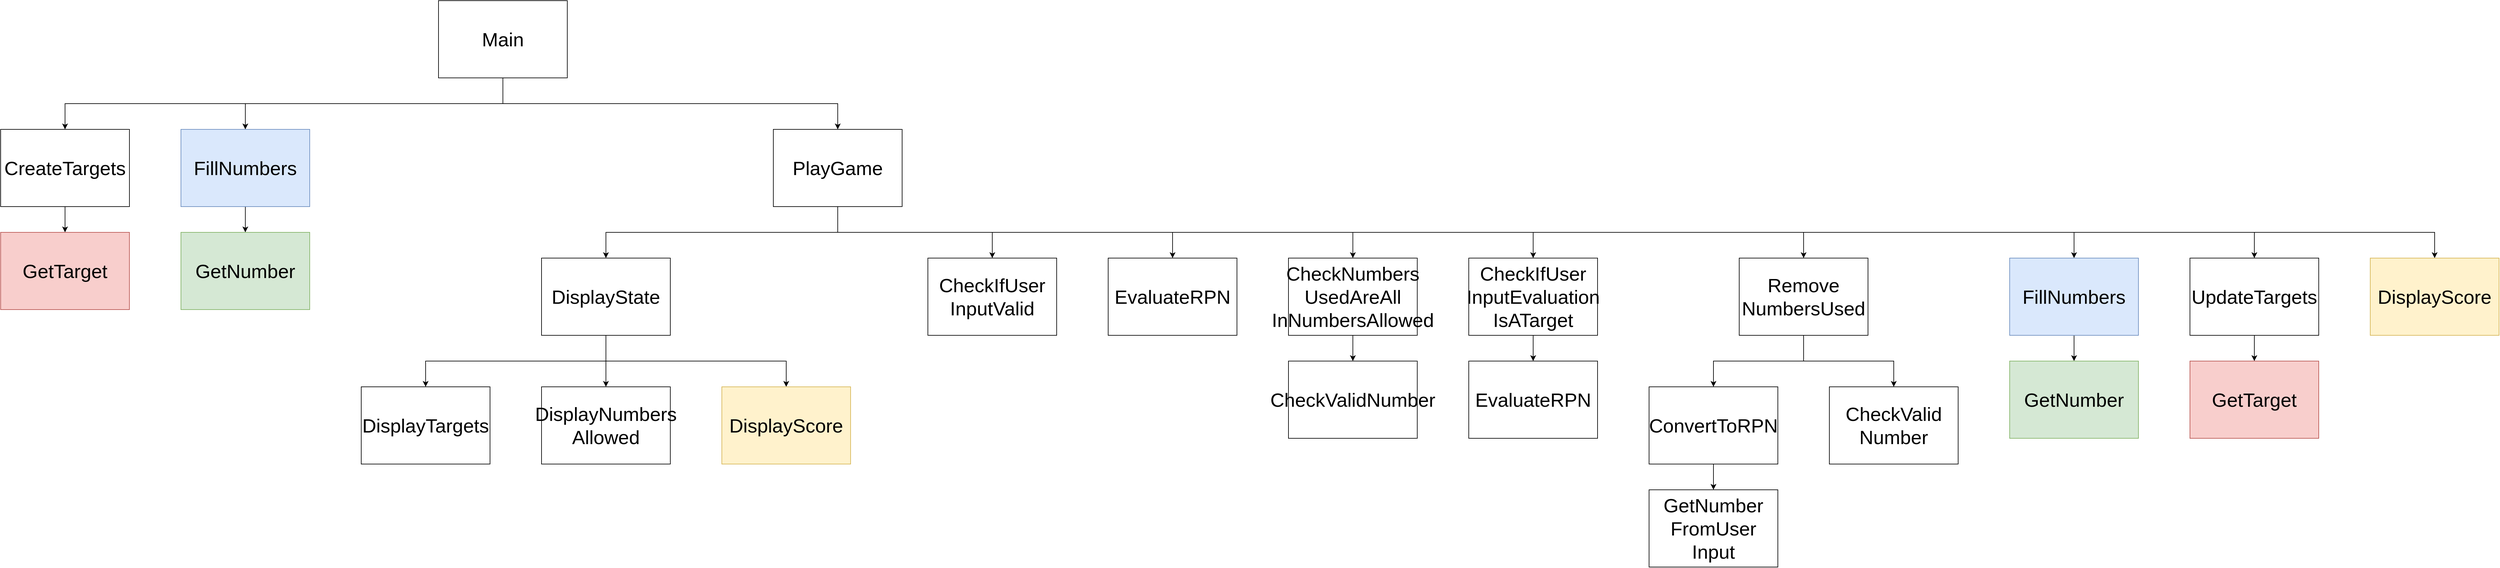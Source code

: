 <mxfile version="26.0.9">
  <diagram name="Page-1" id="VDP-v6SipQ5RF9AnJXJO">
    <mxGraphModel dx="4097" dy="3391" grid="1" gridSize="10" guides="1" tooltips="1" connect="1" arrows="1" fold="1" page="0" pageScale="1" pageWidth="850" pageHeight="1100" math="0" shadow="0">
      <root>
        <mxCell id="0" />
        <mxCell id="1" parent="0" />
        <mxCell id="C2EhszATPsO6lAKU5YwJ-6" style="edgeStyle=orthogonalEdgeStyle;rounded=0;orthogonalLoop=1;jettySize=auto;html=1;exitX=0.5;exitY=1;exitDx=0;exitDy=0;entryX=0.5;entryY=0;entryDx=0;entryDy=0;" edge="1" parent="1" source="sYI8A0zLiOURxTtGvRJm-1" target="sYI8A0zLiOURxTtGvRJm-4">
          <mxGeometry relative="1" as="geometry" />
        </mxCell>
        <mxCell id="C2EhszATPsO6lAKU5YwJ-7" style="edgeStyle=orthogonalEdgeStyle;rounded=0;orthogonalLoop=1;jettySize=auto;html=1;exitX=0.5;exitY=1;exitDx=0;exitDy=0;entryX=0.5;entryY=0;entryDx=0;entryDy=0;" edge="1" parent="1" source="sYI8A0zLiOURxTtGvRJm-1" target="sYI8A0zLiOURxTtGvRJm-2">
          <mxGeometry relative="1" as="geometry" />
        </mxCell>
        <mxCell id="C2EhszATPsO6lAKU5YwJ-8" style="edgeStyle=orthogonalEdgeStyle;rounded=0;orthogonalLoop=1;jettySize=auto;html=1;exitX=0.5;exitY=1;exitDx=0;exitDy=0;entryX=0.5;entryY=0;entryDx=0;entryDy=0;" edge="1" parent="1" source="sYI8A0zLiOURxTtGvRJm-1" target="sYI8A0zLiOURxTtGvRJm-3">
          <mxGeometry relative="1" as="geometry" />
        </mxCell>
        <mxCell id="sYI8A0zLiOURxTtGvRJm-1" value="Main" style="rounded=0;whiteSpace=wrap;html=1;fontSize=30;fixedWidth=0;resizable=1;resizeWidth=0;resizeHeight=0;imageWidth=25;imageHeight=25;" parent="1" vertex="1">
          <mxGeometry x="800" y="-640" width="200" height="120" as="geometry" />
        </mxCell>
        <mxCell id="C2EhszATPsO6lAKU5YwJ-10" style="edgeStyle=orthogonalEdgeStyle;rounded=0;orthogonalLoop=1;jettySize=auto;html=1;exitX=0.5;exitY=1;exitDx=0;exitDy=0;entryX=0.5;entryY=0;entryDx=0;entryDy=0;" edge="1" parent="1" source="sYI8A0zLiOURxTtGvRJm-2" target="sYI8A0zLiOURxTtGvRJm-5">
          <mxGeometry relative="1" as="geometry" />
        </mxCell>
        <mxCell id="sYI8A0zLiOURxTtGvRJm-2" value="CreateTargets" style="rounded=0;whiteSpace=wrap;html=1;fontSize=30;fixedWidth=0;resizable=1;resizeWidth=0;resizeHeight=0;imageWidth=25;imageHeight=25;" parent="1" vertex="1">
          <mxGeometry x="120" y="-440" width="200" height="120" as="geometry" />
        </mxCell>
        <mxCell id="C2EhszATPsO6lAKU5YwJ-9" style="edgeStyle=orthogonalEdgeStyle;rounded=0;orthogonalLoop=1;jettySize=auto;html=1;exitX=0.5;exitY=1;exitDx=0;exitDy=0;entryX=0.5;entryY=0;entryDx=0;entryDy=0;" edge="1" parent="1" source="sYI8A0zLiOURxTtGvRJm-3" target="sYI8A0zLiOURxTtGvRJm-6">
          <mxGeometry relative="1" as="geometry" />
        </mxCell>
        <mxCell id="sYI8A0zLiOURxTtGvRJm-3" value="FillNumbers" style="rounded=0;whiteSpace=wrap;html=1;fontSize=30;fillColor=#dae8fc;strokeColor=#6c8ebf;fixedWidth=0;resizable=1;resizeWidth=0;resizeHeight=0;imageWidth=25;imageHeight=25;" parent="1" vertex="1">
          <mxGeometry x="400" y="-440" width="200" height="120" as="geometry" />
        </mxCell>
        <mxCell id="C2EhszATPsO6lAKU5YwJ-11" style="edgeStyle=orthogonalEdgeStyle;rounded=0;orthogonalLoop=1;jettySize=auto;html=1;exitX=0.5;exitY=1;exitDx=0;exitDy=0;entryX=0.5;entryY=0;entryDx=0;entryDy=0;" edge="1" parent="1" source="sYI8A0zLiOURxTtGvRJm-4" target="sYI8A0zLiOURxTtGvRJm-7">
          <mxGeometry relative="1" as="geometry" />
        </mxCell>
        <mxCell id="C2EhszATPsO6lAKU5YwJ-12" style="edgeStyle=orthogonalEdgeStyle;rounded=0;orthogonalLoop=1;jettySize=auto;html=1;exitX=0.5;exitY=1;exitDx=0;exitDy=0;entryX=0.5;entryY=0;entryDx=0;entryDy=0;" edge="1" parent="1" source="sYI8A0zLiOURxTtGvRJm-4" target="sYI8A0zLiOURxTtGvRJm-12">
          <mxGeometry relative="1" as="geometry" />
        </mxCell>
        <mxCell id="C2EhszATPsO6lAKU5YwJ-13" style="edgeStyle=orthogonalEdgeStyle;rounded=0;orthogonalLoop=1;jettySize=auto;html=1;exitX=0.5;exitY=1;exitDx=0;exitDy=0;" edge="1" parent="1" source="sYI8A0zLiOURxTtGvRJm-4" target="sYI8A0zLiOURxTtGvRJm-13">
          <mxGeometry relative="1" as="geometry" />
        </mxCell>
        <mxCell id="C2EhszATPsO6lAKU5YwJ-14" style="edgeStyle=orthogonalEdgeStyle;rounded=0;orthogonalLoop=1;jettySize=auto;html=1;exitX=0.5;exitY=1;exitDx=0;exitDy=0;entryX=0.5;entryY=0;entryDx=0;entryDy=0;" edge="1" parent="1" source="sYI8A0zLiOURxTtGvRJm-4" target="wHGBHEUg4wIxtBP_qHTT-2">
          <mxGeometry relative="1" as="geometry" />
        </mxCell>
        <mxCell id="C2EhszATPsO6lAKU5YwJ-15" style="edgeStyle=orthogonalEdgeStyle;rounded=0;orthogonalLoop=1;jettySize=auto;html=1;exitX=0.5;exitY=1;exitDx=0;exitDy=0;" edge="1" parent="1" source="sYI8A0zLiOURxTtGvRJm-4" target="wHGBHEUg4wIxtBP_qHTT-6">
          <mxGeometry relative="1" as="geometry" />
        </mxCell>
        <mxCell id="C2EhszATPsO6lAKU5YwJ-16" style="edgeStyle=orthogonalEdgeStyle;rounded=0;orthogonalLoop=1;jettySize=auto;html=1;exitX=0.5;exitY=1;exitDx=0;exitDy=0;entryX=0.5;entryY=0;entryDx=0;entryDy=0;" edge="1" parent="1" source="sYI8A0zLiOURxTtGvRJm-4" target="wHGBHEUg4wIxtBP_qHTT-9">
          <mxGeometry relative="1" as="geometry" />
        </mxCell>
        <mxCell id="C2EhszATPsO6lAKU5YwJ-23" style="edgeStyle=orthogonalEdgeStyle;rounded=0;orthogonalLoop=1;jettySize=auto;html=1;exitX=0.5;exitY=1;exitDx=0;exitDy=0;" edge="1" parent="1" source="sYI8A0zLiOURxTtGvRJm-4" target="wHGBHEUg4wIxtBP_qHTT-13">
          <mxGeometry relative="1" as="geometry" />
        </mxCell>
        <mxCell id="C2EhszATPsO6lAKU5YwJ-24" style="edgeStyle=orthogonalEdgeStyle;rounded=0;orthogonalLoop=1;jettySize=auto;html=1;exitX=0.5;exitY=1;exitDx=0;exitDy=0;entryX=0.5;entryY=0;entryDx=0;entryDy=0;" edge="1" parent="1" source="sYI8A0zLiOURxTtGvRJm-4" target="wHGBHEUg4wIxtBP_qHTT-17">
          <mxGeometry relative="1" as="geometry" />
        </mxCell>
        <mxCell id="C2EhszATPsO6lAKU5YwJ-25" style="edgeStyle=orthogonalEdgeStyle;rounded=0;orthogonalLoop=1;jettySize=auto;html=1;exitX=0.5;exitY=1;exitDx=0;exitDy=0;entryX=0.5;entryY=0;entryDx=0;entryDy=0;" edge="1" parent="1" source="sYI8A0zLiOURxTtGvRJm-4" target="wHGBHEUg4wIxtBP_qHTT-15">
          <mxGeometry relative="1" as="geometry" />
        </mxCell>
        <mxCell id="sYI8A0zLiOURxTtGvRJm-4" value="PlayGame" style="rounded=0;whiteSpace=wrap;html=1;fontSize=30;fixedWidth=0;resizable=1;resizeWidth=0;resizeHeight=0;imageWidth=25;imageHeight=25;" parent="1" vertex="1">
          <mxGeometry x="1320" y="-440" width="200" height="120" as="geometry" />
        </mxCell>
        <mxCell id="sYI8A0zLiOURxTtGvRJm-5" value="GetTarget" style="rounded=0;whiteSpace=wrap;html=1;fontSize=30;fillColor=#f8cecc;strokeColor=#b85450;fixedWidth=0;resizable=1;resizeWidth=0;resizeHeight=0;imageWidth=25;imageHeight=25;" parent="1" vertex="1">
          <mxGeometry x="120" y="-280" width="200" height="120" as="geometry" />
        </mxCell>
        <mxCell id="sYI8A0zLiOURxTtGvRJm-6" value="GetNumber" style="rounded=0;whiteSpace=wrap;html=1;fontSize=30;fillColor=#d5e8d4;strokeColor=#82b366;fixedWidth=0;resizable=1;resizeWidth=0;resizeHeight=0;imageWidth=25;imageHeight=25;" parent="1" vertex="1">
          <mxGeometry x="400" y="-280" width="200" height="120" as="geometry" />
        </mxCell>
        <mxCell id="C2EhszATPsO6lAKU5YwJ-26" style="edgeStyle=orthogonalEdgeStyle;rounded=0;orthogonalLoop=1;jettySize=auto;html=1;exitX=0.5;exitY=1;exitDx=0;exitDy=0;entryX=0.5;entryY=0;entryDx=0;entryDy=0;" edge="1" parent="1" source="sYI8A0zLiOURxTtGvRJm-7" target="sYI8A0zLiOURxTtGvRJm-9">
          <mxGeometry relative="1" as="geometry" />
        </mxCell>
        <mxCell id="C2EhszATPsO6lAKU5YwJ-27" style="edgeStyle=orthogonalEdgeStyle;rounded=0;orthogonalLoop=1;jettySize=auto;html=1;exitX=0.5;exitY=1;exitDx=0;exitDy=0;entryX=0.5;entryY=0;entryDx=0;entryDy=0;" edge="1" parent="1" source="sYI8A0zLiOURxTtGvRJm-7" target="sYI8A0zLiOURxTtGvRJm-8">
          <mxGeometry relative="1" as="geometry" />
        </mxCell>
        <mxCell id="C2EhszATPsO6lAKU5YwJ-28" style="edgeStyle=orthogonalEdgeStyle;rounded=0;orthogonalLoop=1;jettySize=auto;html=1;exitX=0.5;exitY=1;exitDx=0;exitDy=0;entryX=0.5;entryY=0;entryDx=0;entryDy=0;" edge="1" parent="1" source="sYI8A0zLiOURxTtGvRJm-7" target="sYI8A0zLiOURxTtGvRJm-10">
          <mxGeometry relative="1" as="geometry" />
        </mxCell>
        <mxCell id="sYI8A0zLiOURxTtGvRJm-7" value="DisplayState" style="rounded=0;whiteSpace=wrap;html=1;fontSize=30;fixedWidth=0;resizable=1;resizeWidth=0;resizeHeight=0;imageWidth=25;imageHeight=25;" parent="1" vertex="1">
          <mxGeometry x="960" y="-240" width="200" height="120" as="geometry" />
        </mxCell>
        <mxCell id="sYI8A0zLiOURxTtGvRJm-8" value="DisplayTargets" style="rounded=0;whiteSpace=wrap;html=1;fontSize=30;fixedWidth=0;resizable=1;resizeWidth=0;resizeHeight=0;imageWidth=25;imageHeight=25;" parent="1" vertex="1">
          <mxGeometry x="680" y="-40" width="200" height="120" as="geometry" />
        </mxCell>
        <mxCell id="sYI8A0zLiOURxTtGvRJm-9" value="DisplayNumbers&lt;div&gt;Allowed&lt;/div&gt;" style="rounded=0;whiteSpace=wrap;html=1;fontSize=30;fixedWidth=0;resizable=1;resizeWidth=0;resizeHeight=0;imageWidth=25;imageHeight=25;" parent="1" vertex="1">
          <mxGeometry x="960" y="-40" width="200" height="120" as="geometry" />
        </mxCell>
        <mxCell id="sYI8A0zLiOURxTtGvRJm-10" value="DisplayScore" style="rounded=0;whiteSpace=wrap;html=1;fontSize=30;fillColor=#fff2cc;strokeColor=#d6b656;fixedWidth=0;resizable=1;resizeWidth=0;resizeHeight=0;imageWidth=25;imageHeight=25;" parent="1" vertex="1">
          <mxGeometry x="1240" y="-40" width="200" height="120" as="geometry" />
        </mxCell>
        <mxCell id="sYI8A0zLiOURxTtGvRJm-12" value="CheckIfUser&lt;div&gt;InputValid&lt;/div&gt;" style="rounded=0;whiteSpace=wrap;html=1;fontSize=30;fixedWidth=0;resizable=1;resizeWidth=0;resizeHeight=0;imageWidth=25;imageHeight=25;" parent="1" vertex="1">
          <mxGeometry x="1560" y="-240" width="200" height="120" as="geometry" />
        </mxCell>
        <mxCell id="sYI8A0zLiOURxTtGvRJm-13" value="EvaluateRPN" style="rounded=0;whiteSpace=wrap;html=1;fontSize=30;fixedWidth=0;resizable=1;resizeWidth=0;resizeHeight=0;imageWidth=25;imageHeight=25;" parent="1" vertex="1">
          <mxGeometry x="1840" y="-240" width="200" height="120" as="geometry" />
        </mxCell>
        <mxCell id="C2EhszATPsO6lAKU5YwJ-17" style="edgeStyle=orthogonalEdgeStyle;rounded=0;orthogonalLoop=1;jettySize=auto;html=1;exitX=0.5;exitY=1;exitDx=0;exitDy=0;entryX=0.5;entryY=0;entryDx=0;entryDy=0;" edge="1" parent="1" source="wHGBHEUg4wIxtBP_qHTT-2" target="wHGBHEUg4wIxtBP_qHTT-4">
          <mxGeometry relative="1" as="geometry" />
        </mxCell>
        <mxCell id="wHGBHEUg4wIxtBP_qHTT-2" value="CheckNumbers&lt;div&gt;UsedAreAll&lt;/div&gt;&lt;div&gt;I&lt;span style=&quot;background-color: transparent; color: light-dark(rgb(0, 0, 0), rgb(255, 255, 255));&quot;&gt;nNumbersAllowed&lt;/span&gt;&lt;/div&gt;" style="rounded=0;whiteSpace=wrap;html=1;fontSize=30;fixedWidth=0;resizable=1;resizeWidth=0;resizeHeight=0;imageWidth=25;imageHeight=25;" parent="1" vertex="1">
          <mxGeometry x="2120" y="-240" width="200" height="120" as="geometry" />
        </mxCell>
        <mxCell id="wHGBHEUg4wIxtBP_qHTT-4" value="CheckValidNumber" style="rounded=0;whiteSpace=wrap;html=1;fontSize=30;fixedWidth=0;resizable=1;resizeWidth=0;resizeHeight=0;imageWidth=25;imageHeight=25;" parent="1" vertex="1">
          <mxGeometry x="2120" y="-80" width="200" height="120" as="geometry" />
        </mxCell>
        <mxCell id="C2EhszATPsO6lAKU5YwJ-18" style="edgeStyle=orthogonalEdgeStyle;rounded=0;orthogonalLoop=1;jettySize=auto;html=1;exitX=0.5;exitY=1;exitDx=0;exitDy=0;entryX=0.5;entryY=0;entryDx=0;entryDy=0;" edge="1" parent="1" source="wHGBHEUg4wIxtBP_qHTT-6" target="wHGBHEUg4wIxtBP_qHTT-8">
          <mxGeometry relative="1" as="geometry" />
        </mxCell>
        <mxCell id="wHGBHEUg4wIxtBP_qHTT-6" value="CheckIfUser&lt;div&gt;InputEvaluation&lt;br&gt;IsATarget&lt;/div&gt;" style="rounded=0;whiteSpace=wrap;html=1;fontSize=30;fixedWidth=0;resizable=1;resizeWidth=0;resizeHeight=0;imageWidth=25;imageHeight=25;" parent="1" vertex="1">
          <mxGeometry x="2400" y="-240" width="200" height="120" as="geometry" />
        </mxCell>
        <mxCell id="wHGBHEUg4wIxtBP_qHTT-8" value="EvaluateRPN" style="rounded=0;whiteSpace=wrap;html=1;fontSize=30;fixedWidth=0;resizable=1;resizeWidth=0;resizeHeight=0;imageWidth=25;imageHeight=25;" parent="1" vertex="1">
          <mxGeometry x="2400" y="-80" width="200" height="120" as="geometry" />
        </mxCell>
        <mxCell id="C2EhszATPsO6lAKU5YwJ-19" style="edgeStyle=orthogonalEdgeStyle;rounded=0;orthogonalLoop=1;jettySize=auto;html=1;exitX=0.5;exitY=1;exitDx=0;exitDy=0;entryX=0.5;entryY=0;entryDx=0;entryDy=0;" edge="1" parent="1" source="wHGBHEUg4wIxtBP_qHTT-9" target="wHGBHEUg4wIxtBP_qHTT-10">
          <mxGeometry relative="1" as="geometry" />
        </mxCell>
        <mxCell id="C2EhszATPsO6lAKU5YwJ-20" style="edgeStyle=orthogonalEdgeStyle;rounded=0;orthogonalLoop=1;jettySize=auto;html=1;exitX=0.5;exitY=1;exitDx=0;exitDy=0;entryX=0.5;entryY=0;entryDx=0;entryDy=0;" edge="1" parent="1" source="wHGBHEUg4wIxtBP_qHTT-9" target="wHGBHEUg4wIxtBP_qHTT-12">
          <mxGeometry relative="1" as="geometry" />
        </mxCell>
        <mxCell id="wHGBHEUg4wIxtBP_qHTT-9" value="Remove&lt;div&gt;NumbersUsed&lt;/div&gt;" style="rounded=0;whiteSpace=wrap;html=1;fontSize=30;fixedWidth=0;resizable=1;resizeWidth=0;resizeHeight=0;imageWidth=25;imageHeight=25;" parent="1" vertex="1">
          <mxGeometry x="2820" y="-240" width="200" height="120" as="geometry" />
        </mxCell>
        <mxCell id="C2EhszATPsO6lAKU5YwJ-29" style="edgeStyle=orthogonalEdgeStyle;rounded=0;orthogonalLoop=1;jettySize=auto;html=1;exitX=0.5;exitY=1;exitDx=0;exitDy=0;entryX=0.5;entryY=0;entryDx=0;entryDy=0;" edge="1" parent="1" source="wHGBHEUg4wIxtBP_qHTT-10" target="wHGBHEUg4wIxtBP_qHTT-11">
          <mxGeometry relative="1" as="geometry" />
        </mxCell>
        <mxCell id="wHGBHEUg4wIxtBP_qHTT-10" value="ConvertToRPN" style="rounded=0;whiteSpace=wrap;html=1;fontSize=30;fixedWidth=0;resizable=1;resizeWidth=0;resizeHeight=0;imageWidth=25;imageHeight=25;" parent="1" vertex="1">
          <mxGeometry x="2680" y="-40" width="200" height="120" as="geometry" />
        </mxCell>
        <mxCell id="wHGBHEUg4wIxtBP_qHTT-11" value="GetNumber&lt;div&gt;FromUser&lt;/div&gt;&lt;div&gt;Input&lt;/div&gt;" style="rounded=0;whiteSpace=wrap;html=1;fontSize=30;fixedWidth=0;resizable=1;resizeWidth=0;resizeHeight=0;imageWidth=25;imageHeight=25;" parent="1" vertex="1">
          <mxGeometry x="2680" y="120" width="200" height="120" as="geometry" />
        </mxCell>
        <mxCell id="wHGBHEUg4wIxtBP_qHTT-12" value="CheckValid&lt;div&gt;Number&lt;/div&gt;" style="rounded=0;whiteSpace=wrap;html=1;fontSize=30;fixedWidth=0;resizable=1;resizeWidth=0;resizeHeight=0;imageWidth=25;imageHeight=25;" parent="1" vertex="1">
          <mxGeometry x="2960" y="-40" width="200" height="120" as="geometry" />
        </mxCell>
        <mxCell id="C2EhszATPsO6lAKU5YwJ-21" style="edgeStyle=orthogonalEdgeStyle;rounded=0;orthogonalLoop=1;jettySize=auto;html=1;exitX=0.5;exitY=1;exitDx=0;exitDy=0;entryX=0.5;entryY=0;entryDx=0;entryDy=0;" edge="1" parent="1" source="wHGBHEUg4wIxtBP_qHTT-13" target="wHGBHEUg4wIxtBP_qHTT-14">
          <mxGeometry relative="1" as="geometry" />
        </mxCell>
        <mxCell id="wHGBHEUg4wIxtBP_qHTT-13" value="FillNumbers" style="rounded=0;whiteSpace=wrap;html=1;fontSize=30;fillColor=#dae8fc;strokeColor=#6c8ebf;fixedWidth=0;resizable=1;resizeWidth=0;resizeHeight=0;imageWidth=25;imageHeight=25;" parent="1" vertex="1">
          <mxGeometry x="3240" y="-240" width="200" height="120" as="geometry" />
        </mxCell>
        <mxCell id="wHGBHEUg4wIxtBP_qHTT-14" value="GetNumber" style="rounded=0;whiteSpace=wrap;html=1;fontSize=30;fillColor=#d5e8d4;strokeColor=#82b366;fixedWidth=0;resizable=1;resizeWidth=0;resizeHeight=0;imageWidth=25;imageHeight=25;" parent="1" vertex="1">
          <mxGeometry x="3240" y="-80" width="200" height="120" as="geometry" />
        </mxCell>
        <mxCell id="C2EhszATPsO6lAKU5YwJ-22" style="edgeStyle=orthogonalEdgeStyle;rounded=0;orthogonalLoop=1;jettySize=auto;html=1;exitX=0.5;exitY=1;exitDx=0;exitDy=0;" edge="1" parent="1" source="wHGBHEUg4wIxtBP_qHTT-15" target="wHGBHEUg4wIxtBP_qHTT-16">
          <mxGeometry relative="1" as="geometry" />
        </mxCell>
        <mxCell id="wHGBHEUg4wIxtBP_qHTT-15" value="UpdateTargets" style="rounded=0;whiteSpace=wrap;html=1;fontSize=30;fixedWidth=0;resizable=1;resizeWidth=0;resizeHeight=0;imageWidth=25;imageHeight=25;" parent="1" vertex="1">
          <mxGeometry x="3520" y="-240" width="200" height="120" as="geometry" />
        </mxCell>
        <mxCell id="wHGBHEUg4wIxtBP_qHTT-16" value="GetTarget" style="rounded=0;whiteSpace=wrap;html=1;fontSize=30;fillColor=#f8cecc;strokeColor=#b85450;fixedWidth=0;resizable=1;resizeWidth=0;resizeHeight=0;imageWidth=25;imageHeight=25;" parent="1" vertex="1">
          <mxGeometry x="3520" y="-80" width="200" height="120" as="geometry" />
        </mxCell>
        <mxCell id="wHGBHEUg4wIxtBP_qHTT-17" value="DisplayScore" style="rounded=0;whiteSpace=wrap;html=1;fontSize=30;fillColor=#fff2cc;strokeColor=#d6b656;fixedWidth=0;resizable=1;resizeWidth=0;resizeHeight=0;imageWidth=25;imageHeight=25;" parent="1" vertex="1">
          <mxGeometry x="3800" y="-240" width="200" height="120" as="geometry" />
        </mxCell>
      </root>
    </mxGraphModel>
  </diagram>
</mxfile>

